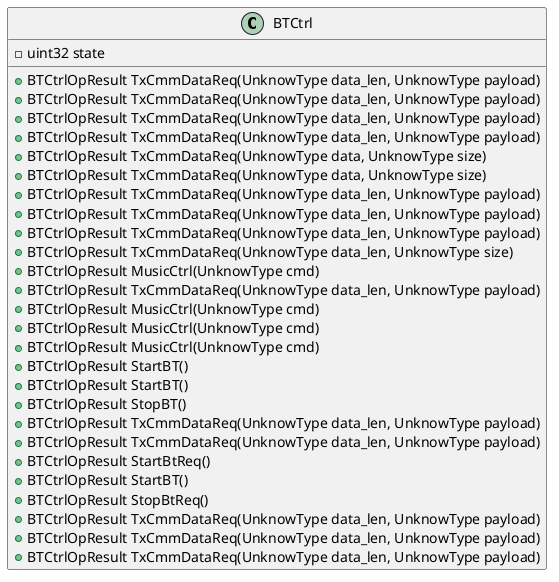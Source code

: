 @startuml



class BTCtrl {
    + BTCtrlOpResult TxCmmDataReq(UnknowType data_len, UnknowType payload)
    + BTCtrlOpResult TxCmmDataReq(UnknowType data_len, UnknowType payload)
    + BTCtrlOpResult TxCmmDataReq(UnknowType data_len, UnknowType payload)
    + BTCtrlOpResult TxCmmDataReq(UnknowType data_len, UnknowType payload)
    + BTCtrlOpResult TxCmmDataReq(UnknowType data, UnknowType size)
    + BTCtrlOpResult TxCmmDataReq(UnknowType data, UnknowType size)
    + BTCtrlOpResult TxCmmDataReq(UnknowType data_len, UnknowType payload)
    + BTCtrlOpResult TxCmmDataReq(UnknowType data_len, UnknowType payload)
    + BTCtrlOpResult TxCmmDataReq(UnknowType data_len, UnknowType payload)
    + BTCtrlOpResult TxCmmDataReq(UnknowType data_len, UnknowType size)
    + BTCtrlOpResult MusicCtrl(UnknowType cmd)
    + BTCtrlOpResult TxCmmDataReq(UnknowType data_len, UnknowType payload)
    + BTCtrlOpResult MusicCtrl(UnknowType cmd)
    + BTCtrlOpResult MusicCtrl(UnknowType cmd)
    + BTCtrlOpResult MusicCtrl(UnknowType cmd)
    + BTCtrlOpResult StartBT()
    + BTCtrlOpResult StartBT()
    + BTCtrlOpResult StopBT()
    + BTCtrlOpResult TxCmmDataReq(UnknowType data_len, UnknowType payload)
    + BTCtrlOpResult TxCmmDataReq(UnknowType data_len, UnknowType payload)
    + BTCtrlOpResult StartBtReq()
    + BTCtrlOpResult StartBT()
    + BTCtrlOpResult StopBtReq()
    + BTCtrlOpResult TxCmmDataReq(UnknowType data_len, UnknowType payload)
    + BTCtrlOpResult TxCmmDataReq(UnknowType data_len, UnknowType payload)
    + BTCtrlOpResult TxCmmDataReq(UnknowType data_len, UnknowType payload)
    - uint32 state
}


@enduml
